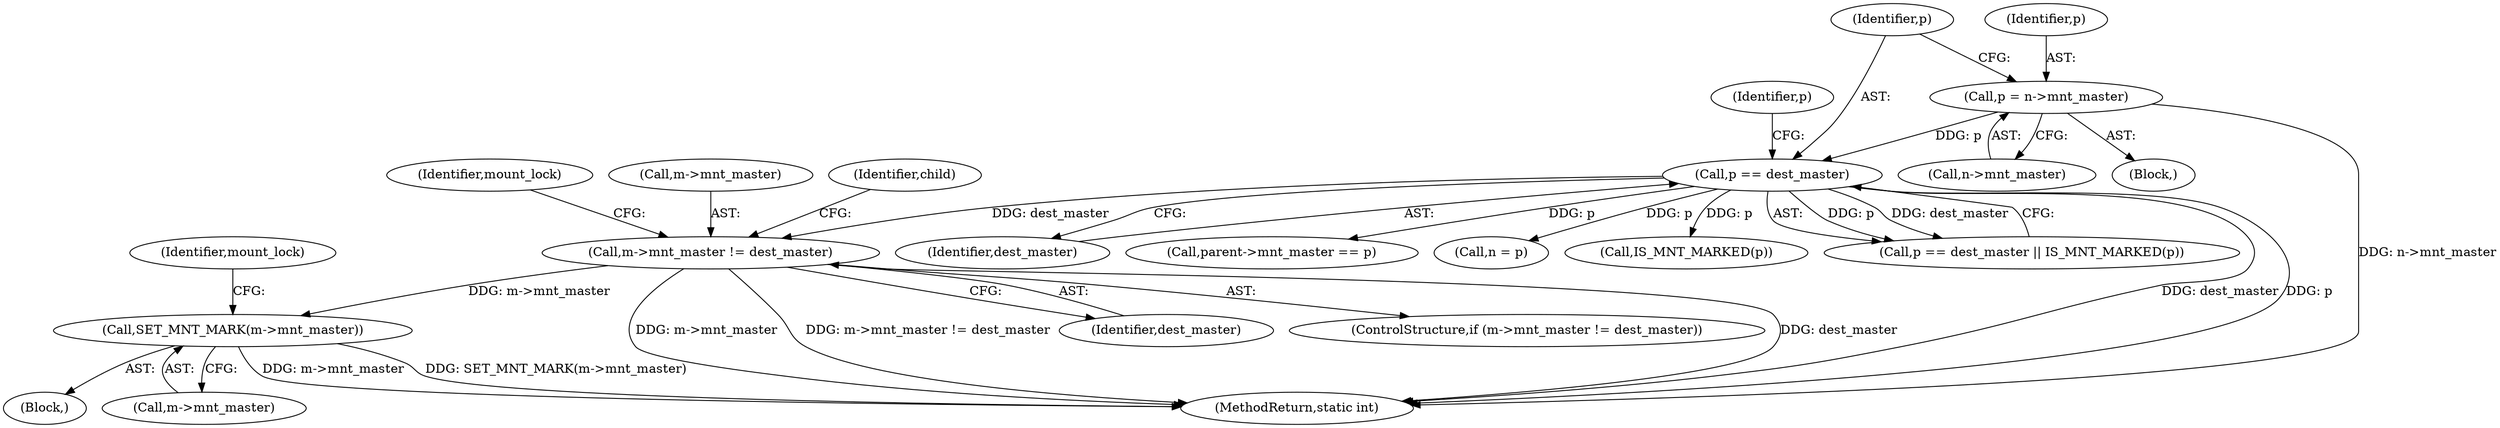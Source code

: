 digraph "0_linux_d29216842a85c7970c536108e093963f02714498_5@pointer" {
"1000258" [label="(Call,SET_MNT_MARK(m->mnt_master))"];
"1000249" [label="(Call,m->mnt_master != dest_master)"];
"1000155" [label="(Call,p == dest_master)"];
"1000148" [label="(Call,p = n->mnt_master)"];
"1000257" [label="(Identifier,mount_lock)"];
"1000159" [label="(Identifier,p)"];
"1000149" [label="(Identifier,p)"];
"1000155" [label="(Call,p == dest_master)"];
"1000254" [label="(Block,)"];
"1000258" [label="(Call,SET_MNT_MARK(m->mnt_master))"];
"1000253" [label="(Identifier,dest_master)"];
"1000156" [label="(Identifier,p)"];
"1000157" [label="(Identifier,dest_master)"];
"1000176" [label="(Call,parent->mnt_master == p)"];
"1000144" [label="(Call,n = p)"];
"1000150" [label="(Call,n->mnt_master)"];
"1000250" [label="(Call,m->mnt_master)"];
"1000158" [label="(Call,IS_MNT_MARKED(p))"];
"1000248" [label="(ControlStructure,if (m->mnt_master != dest_master))"];
"1000154" [label="(Call,p == dest_master || IS_MNT_MARKED(p))"];
"1000277" [label="(MethodReturn,static int)"];
"1000148" [label="(Call,p = n->mnt_master)"];
"1000147" [label="(Block,)"];
"1000259" [label="(Call,m->mnt_master)"];
"1000264" [label="(Identifier,mount_lock)"];
"1000268" [label="(Identifier,child)"];
"1000249" [label="(Call,m->mnt_master != dest_master)"];
"1000258" -> "1000254"  [label="AST: "];
"1000258" -> "1000259"  [label="CFG: "];
"1000259" -> "1000258"  [label="AST: "];
"1000264" -> "1000258"  [label="CFG: "];
"1000258" -> "1000277"  [label="DDG: m->mnt_master"];
"1000258" -> "1000277"  [label="DDG: SET_MNT_MARK(m->mnt_master)"];
"1000249" -> "1000258"  [label="DDG: m->mnt_master"];
"1000249" -> "1000248"  [label="AST: "];
"1000249" -> "1000253"  [label="CFG: "];
"1000250" -> "1000249"  [label="AST: "];
"1000253" -> "1000249"  [label="AST: "];
"1000257" -> "1000249"  [label="CFG: "];
"1000268" -> "1000249"  [label="CFG: "];
"1000249" -> "1000277"  [label="DDG: dest_master"];
"1000249" -> "1000277"  [label="DDG: m->mnt_master"];
"1000249" -> "1000277"  [label="DDG: m->mnt_master != dest_master"];
"1000155" -> "1000249"  [label="DDG: dest_master"];
"1000155" -> "1000154"  [label="AST: "];
"1000155" -> "1000157"  [label="CFG: "];
"1000156" -> "1000155"  [label="AST: "];
"1000157" -> "1000155"  [label="AST: "];
"1000159" -> "1000155"  [label="CFG: "];
"1000154" -> "1000155"  [label="CFG: "];
"1000155" -> "1000277"  [label="DDG: dest_master"];
"1000155" -> "1000277"  [label="DDG: p"];
"1000155" -> "1000144"  [label="DDG: p"];
"1000155" -> "1000154"  [label="DDG: p"];
"1000155" -> "1000154"  [label="DDG: dest_master"];
"1000148" -> "1000155"  [label="DDG: p"];
"1000155" -> "1000158"  [label="DDG: p"];
"1000155" -> "1000176"  [label="DDG: p"];
"1000148" -> "1000147"  [label="AST: "];
"1000148" -> "1000150"  [label="CFG: "];
"1000149" -> "1000148"  [label="AST: "];
"1000150" -> "1000148"  [label="AST: "];
"1000156" -> "1000148"  [label="CFG: "];
"1000148" -> "1000277"  [label="DDG: n->mnt_master"];
}
